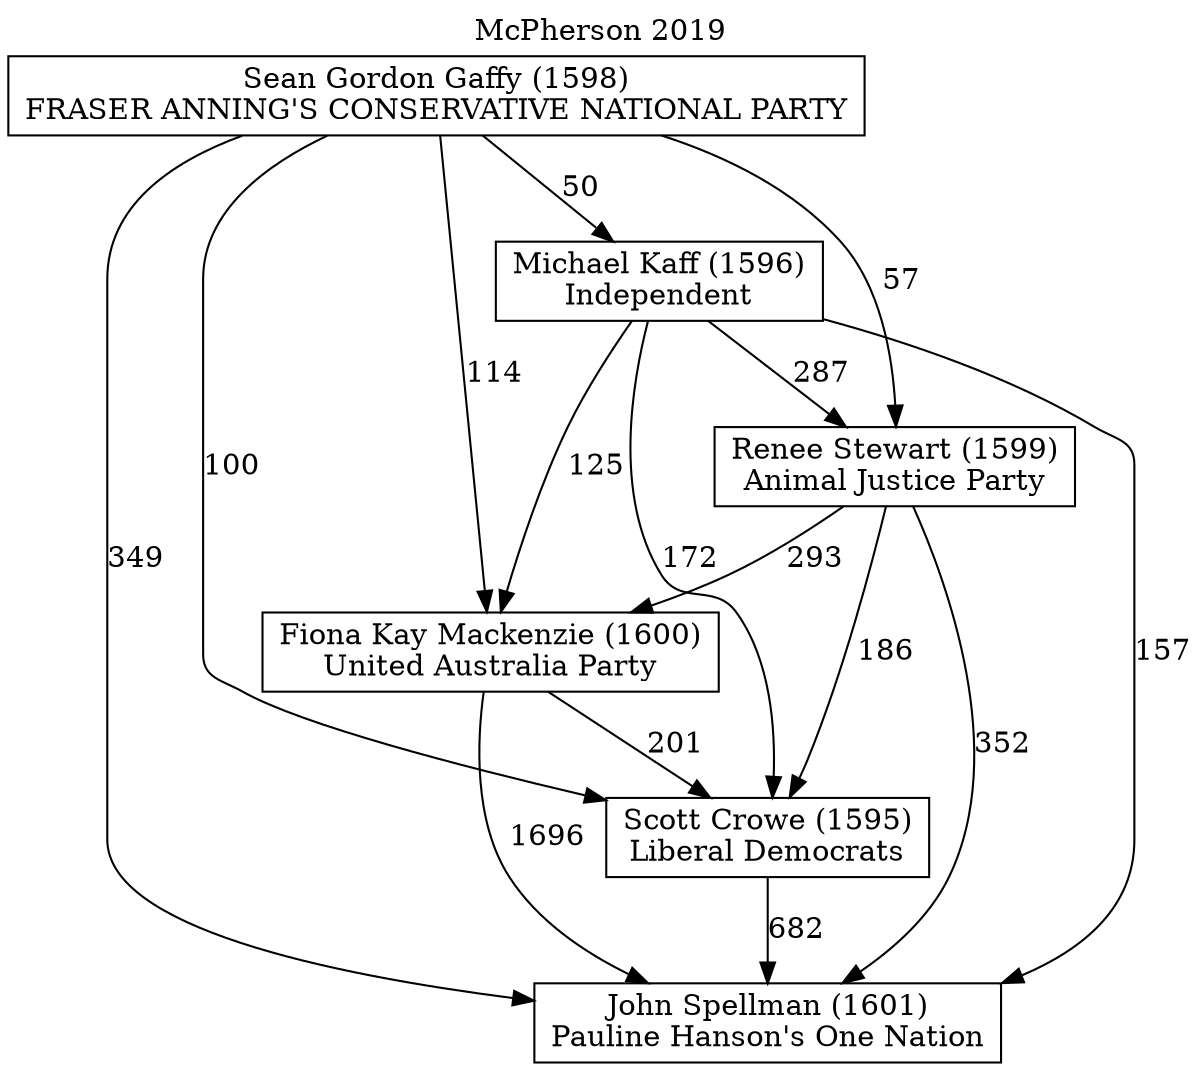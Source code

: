 // House preference flow
digraph "John Spellman (1601)_McPherson_2019" {
	graph [label="McPherson 2019" labelloc=t mclimit=2]
	node [shape=box]
	"John Spellman (1601)" [label="John Spellman (1601)
Pauline Hanson's One Nation"]
	"Scott Crowe (1595)" [label="Scott Crowe (1595)
Liberal Democrats"]
	"Fiona Kay Mackenzie (1600)" [label="Fiona Kay Mackenzie (1600)
United Australia Party"]
	"Renee Stewart (1599)" [label="Renee Stewart (1599)
Animal Justice Party"]
	"Michael Kaff (1596)" [label="Michael Kaff (1596)
Independent"]
	"Sean Gordon Gaffy (1598)" [label="Sean Gordon Gaffy (1598)
FRASER ANNING'S CONSERVATIVE NATIONAL PARTY"]
	"Scott Crowe (1595)" -> "John Spellman (1601)" [label=682]
	"Fiona Kay Mackenzie (1600)" -> "Scott Crowe (1595)" [label=201]
	"Renee Stewart (1599)" -> "Fiona Kay Mackenzie (1600)" [label=293]
	"Michael Kaff (1596)" -> "Renee Stewart (1599)" [label=287]
	"Sean Gordon Gaffy (1598)" -> "Michael Kaff (1596)" [label=50]
	"Fiona Kay Mackenzie (1600)" -> "John Spellman (1601)" [label=1696]
	"Renee Stewart (1599)" -> "John Spellman (1601)" [label=352]
	"Michael Kaff (1596)" -> "John Spellman (1601)" [label=157]
	"Sean Gordon Gaffy (1598)" -> "John Spellman (1601)" [label=349]
	"Sean Gordon Gaffy (1598)" -> "Renee Stewart (1599)" [label=57]
	"Michael Kaff (1596)" -> "Fiona Kay Mackenzie (1600)" [label=125]
	"Sean Gordon Gaffy (1598)" -> "Fiona Kay Mackenzie (1600)" [label=114]
	"Renee Stewart (1599)" -> "Scott Crowe (1595)" [label=186]
	"Michael Kaff (1596)" -> "Scott Crowe (1595)" [label=172]
	"Sean Gordon Gaffy (1598)" -> "Scott Crowe (1595)" [label=100]
}
